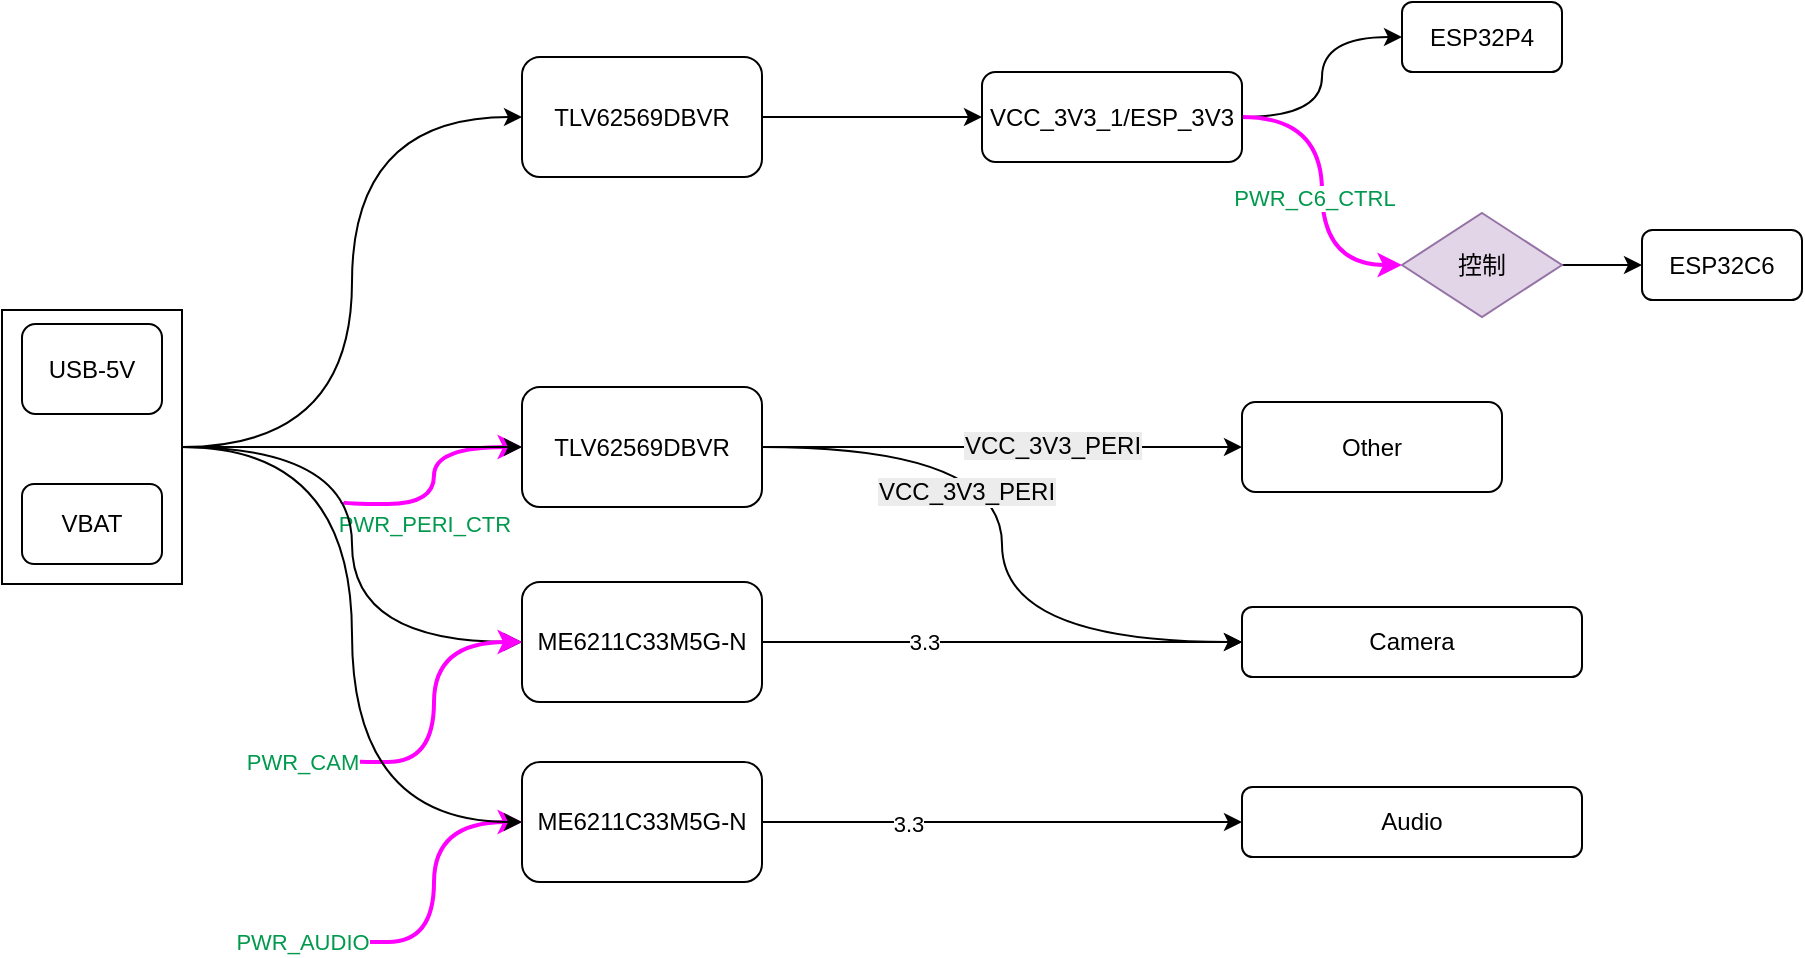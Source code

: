 <mxfile version="28.0.9">
  <diagram name="第 1 页" id="nYBT3L-RAv3rfCjHxJny">
    <mxGraphModel dx="1188" dy="579" grid="1" gridSize="10" guides="1" tooltips="1" connect="1" arrows="1" fold="1" page="1" pageScale="1" pageWidth="827" pageHeight="1169" math="0" shadow="0">
      <root>
        <mxCell id="0" />
        <mxCell id="1" parent="0" />
        <mxCell id="EYiuDghIg9F262BSXGEl-6" style="edgeStyle=orthogonalEdgeStyle;curved=1;rounded=0;orthogonalLoop=1;jettySize=auto;html=1;exitX=1;exitY=0.5;exitDx=0;exitDy=0;" edge="1" parent="1" source="EYiuDghIg9F262BSXGEl-3" target="EYiuDghIg9F262BSXGEl-4">
          <mxGeometry relative="1" as="geometry" />
        </mxCell>
        <mxCell id="EYiuDghIg9F262BSXGEl-3" value="TLV62569DBVR" style="rounded=1;whiteSpace=wrap;html=1;" vertex="1" parent="1">
          <mxGeometry x="280" y="577.5" width="120" height="60" as="geometry" />
        </mxCell>
        <mxCell id="EYiuDghIg9F262BSXGEl-12" style="edgeStyle=orthogonalEdgeStyle;curved=1;rounded=0;orthogonalLoop=1;jettySize=auto;html=1;exitX=1;exitY=0.5;exitDx=0;exitDy=0;entryX=0;entryY=0.5;entryDx=0;entryDy=0;" edge="1" parent="1" source="EYiuDghIg9F262BSXGEl-4" target="EYiuDghIg9F262BSXGEl-10">
          <mxGeometry relative="1" as="geometry" />
        </mxCell>
        <mxCell id="EYiuDghIg9F262BSXGEl-15" style="edgeStyle=orthogonalEdgeStyle;curved=1;rounded=0;orthogonalLoop=1;jettySize=auto;html=1;exitX=1;exitY=0.5;exitDx=0;exitDy=0;entryX=0;entryY=0.5;entryDx=0;entryDy=0;strokeColor=#FF00FF;strokeWidth=2;" edge="1" parent="1" source="EYiuDghIg9F262BSXGEl-4" target="EYiuDghIg9F262BSXGEl-14">
          <mxGeometry relative="1" as="geometry" />
        </mxCell>
        <mxCell id="EYiuDghIg9F262BSXGEl-24" value="PWR_C6_CTRL" style="edgeLabel;html=1;align=center;verticalAlign=middle;resizable=0;points=[];fontColor=#00994D;" vertex="1" connectable="0" parent="EYiuDghIg9F262BSXGEl-15">
          <mxGeometry x="0.044" y="-4" relative="1" as="geometry">
            <mxPoint as="offset" />
          </mxGeometry>
        </mxCell>
        <mxCell id="EYiuDghIg9F262BSXGEl-4" value="VCC_3V3_1/ESP_3V3" style="rounded=1;whiteSpace=wrap;html=1;" vertex="1" parent="1">
          <mxGeometry x="510" y="585" width="130" height="45" as="geometry" />
        </mxCell>
        <mxCell id="EYiuDghIg9F262BSXGEl-8" value="" style="group" vertex="1" connectable="0" parent="1">
          <mxGeometry x="20" y="704" width="90" height="137" as="geometry" />
        </mxCell>
        <mxCell id="EYiuDghIg9F262BSXGEl-7" value="" style="rounded=0;whiteSpace=wrap;html=1;" vertex="1" parent="EYiuDghIg9F262BSXGEl-8">
          <mxGeometry width="90" height="137" as="geometry" />
        </mxCell>
        <mxCell id="EYiuDghIg9F262BSXGEl-1" value="USB-5V" style="rounded=1;whiteSpace=wrap;html=1;" vertex="1" parent="EYiuDghIg9F262BSXGEl-8">
          <mxGeometry x="10" y="7" width="70" height="45" as="geometry" />
        </mxCell>
        <mxCell id="EYiuDghIg9F262BSXGEl-2" value="VBAT" style="rounded=1;whiteSpace=wrap;html=1;" vertex="1" parent="EYiuDghIg9F262BSXGEl-8">
          <mxGeometry x="10" y="87" width="70" height="40" as="geometry" />
        </mxCell>
        <mxCell id="EYiuDghIg9F262BSXGEl-10" value="ESP32P4" style="rounded=1;whiteSpace=wrap;html=1;" vertex="1" parent="1">
          <mxGeometry x="720" y="550" width="80" height="35" as="geometry" />
        </mxCell>
        <mxCell id="EYiuDghIg9F262BSXGEl-17" style="edgeStyle=orthogonalEdgeStyle;curved=1;rounded=0;orthogonalLoop=1;jettySize=auto;html=1;exitX=1;exitY=0.5;exitDx=0;exitDy=0;entryX=0;entryY=0.5;entryDx=0;entryDy=0;" edge="1" parent="1" source="EYiuDghIg9F262BSXGEl-14" target="EYiuDghIg9F262BSXGEl-16">
          <mxGeometry relative="1" as="geometry" />
        </mxCell>
        <mxCell id="EYiuDghIg9F262BSXGEl-14" value="控制" style="rhombus;whiteSpace=wrap;html=1;fillColor=#e1d5e7;strokeColor=#9673a6;" vertex="1" parent="1">
          <mxGeometry x="720" y="655.5" width="80" height="52" as="geometry" />
        </mxCell>
        <mxCell id="EYiuDghIg9F262BSXGEl-16" value="ESP32C6" style="rounded=1;whiteSpace=wrap;html=1;" vertex="1" parent="1">
          <mxGeometry x="840" y="664" width="80" height="35" as="geometry" />
        </mxCell>
        <mxCell id="EYiuDghIg9F262BSXGEl-22" style="edgeStyle=orthogonalEdgeStyle;curved=1;rounded=0;orthogonalLoop=1;jettySize=auto;html=1;exitX=1;exitY=0.5;exitDx=0;exitDy=0;entryX=0;entryY=0.5;entryDx=0;entryDy=0;" edge="1" parent="1" source="EYiuDghIg9F262BSXGEl-19" target="EYiuDghIg9F262BSXGEl-21">
          <mxGeometry relative="1" as="geometry" />
        </mxCell>
        <mxCell id="EYiuDghIg9F262BSXGEl-45" value="&lt;span style=&quot;font-size: 12px; text-wrap: wrap; background-color: rgb(236, 236, 236);&quot;&gt;VCC_3V3_PERI&lt;/span&gt;" style="edgeLabel;html=1;align=center;verticalAlign=middle;resizable=0;points=[];" vertex="1" connectable="0" parent="EYiuDghIg9F262BSXGEl-22">
          <mxGeometry x="0.204" y="1" relative="1" as="geometry">
            <mxPoint as="offset" />
          </mxGeometry>
        </mxCell>
        <mxCell id="EYiuDghIg9F262BSXGEl-23" style="edgeStyle=orthogonalEdgeStyle;curved=1;rounded=0;orthogonalLoop=1;jettySize=auto;html=1;exitX=0;exitY=0.5;exitDx=0;exitDy=0;startArrow=classic;startFill=1;endArrow=none;endFill=0;strokeColor=#FF00FF;strokeWidth=2;" edge="1" parent="1" source="EYiuDghIg9F262BSXGEl-19">
          <mxGeometry relative="1" as="geometry">
            <mxPoint x="190" y="800" as="targetPoint" />
            <Array as="points">
              <mxPoint x="236" y="773" />
              <mxPoint x="236" y="801" />
              <mxPoint x="190" y="801" />
            </Array>
          </mxGeometry>
        </mxCell>
        <mxCell id="EYiuDghIg9F262BSXGEl-25" value="&lt;span style=&quot;color: rgb(0, 153, 77);&quot;&gt;PWR_PERI_CTR&lt;/span&gt;" style="edgeLabel;html=1;align=center;verticalAlign=middle;resizable=0;points=[];" vertex="1" connectable="0" parent="EYiuDghIg9F262BSXGEl-23">
          <mxGeometry x="0.406" y="-2" relative="1" as="geometry">
            <mxPoint x="6" y="12" as="offset" />
          </mxGeometry>
        </mxCell>
        <mxCell id="EYiuDghIg9F262BSXGEl-43" style="edgeStyle=orthogonalEdgeStyle;curved=1;rounded=0;orthogonalLoop=1;jettySize=auto;html=1;exitX=1;exitY=0.5;exitDx=0;exitDy=0;entryX=0;entryY=0.5;entryDx=0;entryDy=0;" edge="1" parent="1" source="EYiuDghIg9F262BSXGEl-19" target="EYiuDghIg9F262BSXGEl-29">
          <mxGeometry relative="1" as="geometry" />
        </mxCell>
        <mxCell id="EYiuDghIg9F262BSXGEl-44" value="&lt;span style=&quot;font-size: 12px; text-wrap: wrap; background-color: rgb(236, 236, 236);&quot;&gt;VCC_3V3_PERI&lt;/span&gt;" style="edgeLabel;html=1;align=center;verticalAlign=middle;resizable=0;points=[];" vertex="1" connectable="0" parent="EYiuDghIg9F262BSXGEl-43">
          <mxGeometry x="-0.16" y="-18" relative="1" as="geometry">
            <mxPoint as="offset" />
          </mxGeometry>
        </mxCell>
        <mxCell id="EYiuDghIg9F262BSXGEl-19" value="TLV62569DBVR" style="rounded=1;whiteSpace=wrap;html=1;" vertex="1" parent="1">
          <mxGeometry x="280" y="742.5" width="120" height="60" as="geometry" />
        </mxCell>
        <mxCell id="EYiuDghIg9F262BSXGEl-20" style="edgeStyle=orthogonalEdgeStyle;curved=1;rounded=0;orthogonalLoop=1;jettySize=auto;html=1;exitX=1;exitY=0.5;exitDx=0;exitDy=0;entryX=0;entryY=0.5;entryDx=0;entryDy=0;" edge="1" parent="1" source="EYiuDghIg9F262BSXGEl-7" target="EYiuDghIg9F262BSXGEl-19">
          <mxGeometry relative="1" as="geometry" />
        </mxCell>
        <mxCell id="EYiuDghIg9F262BSXGEl-21" value="Other" style="rounded=1;whiteSpace=wrap;html=1;" vertex="1" parent="1">
          <mxGeometry x="640" y="750" width="130" height="45" as="geometry" />
        </mxCell>
        <mxCell id="EYiuDghIg9F262BSXGEl-26" style="edgeStyle=orthogonalEdgeStyle;curved=1;rounded=0;orthogonalLoop=1;jettySize=auto;html=1;exitX=1;exitY=0.5;exitDx=0;exitDy=0;entryX=0;entryY=0.5;entryDx=0;entryDy=0;" edge="1" parent="1" source="EYiuDghIg9F262BSXGEl-7" target="EYiuDghIg9F262BSXGEl-3">
          <mxGeometry relative="1" as="geometry" />
        </mxCell>
        <mxCell id="EYiuDghIg9F262BSXGEl-30" style="edgeStyle=orthogonalEdgeStyle;curved=1;rounded=0;orthogonalLoop=1;jettySize=auto;html=1;exitX=1;exitY=0.5;exitDx=0;exitDy=0;entryX=0;entryY=0.5;entryDx=0;entryDy=0;" edge="1" parent="1" source="EYiuDghIg9F262BSXGEl-27" target="EYiuDghIg9F262BSXGEl-29">
          <mxGeometry relative="1" as="geometry" />
        </mxCell>
        <mxCell id="EYiuDghIg9F262BSXGEl-41" value="3.3" style="edgeLabel;html=1;align=center;verticalAlign=middle;resizable=0;points=[];" vertex="1" connectable="0" parent="EYiuDghIg9F262BSXGEl-30">
          <mxGeometry x="-0.325" relative="1" as="geometry">
            <mxPoint as="offset" />
          </mxGeometry>
        </mxCell>
        <mxCell id="EYiuDghIg9F262BSXGEl-27" value="ME6211C33M5G-N" style="rounded=1;whiteSpace=wrap;html=1;" vertex="1" parent="1">
          <mxGeometry x="280" y="840" width="120" height="60" as="geometry" />
        </mxCell>
        <mxCell id="EYiuDghIg9F262BSXGEl-28" style="edgeStyle=orthogonalEdgeStyle;curved=1;rounded=0;orthogonalLoop=1;jettySize=auto;html=1;exitX=1;exitY=0.5;exitDx=0;exitDy=0;entryX=0;entryY=0.5;entryDx=0;entryDy=0;" edge="1" parent="1" source="EYiuDghIg9F262BSXGEl-7" target="EYiuDghIg9F262BSXGEl-27">
          <mxGeometry relative="1" as="geometry" />
        </mxCell>
        <mxCell id="EYiuDghIg9F262BSXGEl-29" value="Camera" style="rounded=1;whiteSpace=wrap;html=1;" vertex="1" parent="1">
          <mxGeometry x="640" y="852.5" width="170" height="35" as="geometry" />
        </mxCell>
        <mxCell id="EYiuDghIg9F262BSXGEl-33" style="edgeStyle=orthogonalEdgeStyle;curved=1;rounded=0;orthogonalLoop=1;jettySize=auto;html=1;exitX=0;exitY=0.5;exitDx=0;exitDy=0;startArrow=classic;startFill=1;endArrow=none;endFill=0;strokeColor=#FF00FF;strokeWidth=2;" edge="1" parent="1" source="EYiuDghIg9F262BSXGEl-27">
          <mxGeometry relative="1" as="geometry">
            <mxPoint x="190" y="929" as="targetPoint" />
            <mxPoint x="280" y="902" as="sourcePoint" />
            <Array as="points">
              <mxPoint x="236" y="870" />
              <mxPoint x="236" y="930" />
              <mxPoint x="190" y="930" />
            </Array>
          </mxGeometry>
        </mxCell>
        <mxCell id="EYiuDghIg9F262BSXGEl-34" value="&lt;span style=&quot;color: rgb(0, 153, 77);&quot;&gt;PWR_CAM&lt;/span&gt;" style="edgeLabel;html=1;align=center;verticalAlign=middle;resizable=0;points=[];" vertex="1" connectable="0" parent="EYiuDghIg9F262BSXGEl-33">
          <mxGeometry x="0.406" y="-2" relative="1" as="geometry">
            <mxPoint x="-64" y="2" as="offset" />
          </mxGeometry>
        </mxCell>
        <mxCell id="EYiuDghIg9F262BSXGEl-37" style="edgeStyle=orthogonalEdgeStyle;curved=1;rounded=0;orthogonalLoop=1;jettySize=auto;html=1;exitX=1;exitY=0.5;exitDx=0;exitDy=0;entryX=0;entryY=0.5;entryDx=0;entryDy=0;" edge="1" parent="1" source="EYiuDghIg9F262BSXGEl-35" target="EYiuDghIg9F262BSXGEl-36">
          <mxGeometry relative="1" as="geometry" />
        </mxCell>
        <mxCell id="EYiuDghIg9F262BSXGEl-42" value="3.3" style="edgeLabel;html=1;align=center;verticalAlign=middle;resizable=0;points=[];" vertex="1" connectable="0" parent="EYiuDghIg9F262BSXGEl-37">
          <mxGeometry x="-0.39" y="-1" relative="1" as="geometry">
            <mxPoint as="offset" />
          </mxGeometry>
        </mxCell>
        <mxCell id="EYiuDghIg9F262BSXGEl-35" value="ME6211C33M5G-N" style="rounded=1;whiteSpace=wrap;html=1;" vertex="1" parent="1">
          <mxGeometry x="280" y="930" width="120" height="60" as="geometry" />
        </mxCell>
        <mxCell id="EYiuDghIg9F262BSXGEl-36" value="Audio" style="rounded=1;whiteSpace=wrap;html=1;" vertex="1" parent="1">
          <mxGeometry x="640" y="942.5" width="170" height="35" as="geometry" />
        </mxCell>
        <mxCell id="EYiuDghIg9F262BSXGEl-38" style="edgeStyle=orthogonalEdgeStyle;curved=1;rounded=0;orthogonalLoop=1;jettySize=auto;html=1;exitX=0;exitY=0.5;exitDx=0;exitDy=0;startArrow=classic;startFill=1;endArrow=none;endFill=0;strokeColor=#FF00FF;strokeWidth=2;" edge="1" parent="1" source="EYiuDghIg9F262BSXGEl-35">
          <mxGeometry relative="1" as="geometry">
            <mxPoint x="190" y="1019" as="targetPoint" />
            <mxPoint x="280" y="992" as="sourcePoint" />
            <Array as="points">
              <mxPoint x="236" y="960" />
              <mxPoint x="236" y="1020" />
              <mxPoint x="190" y="1020" />
            </Array>
          </mxGeometry>
        </mxCell>
        <mxCell id="EYiuDghIg9F262BSXGEl-39" value="&lt;span style=&quot;color: rgb(0, 153, 77);&quot;&gt;PWR_AUDIO&lt;/span&gt;" style="edgeLabel;html=1;align=center;verticalAlign=middle;resizable=0;points=[];" vertex="1" connectable="0" parent="EYiuDghIg9F262BSXGEl-38">
          <mxGeometry x="0.406" y="-2" relative="1" as="geometry">
            <mxPoint x="-64" y="2" as="offset" />
          </mxGeometry>
        </mxCell>
        <mxCell id="EYiuDghIg9F262BSXGEl-40" style="edgeStyle=orthogonalEdgeStyle;curved=1;rounded=0;orthogonalLoop=1;jettySize=auto;html=1;exitX=1;exitY=0.5;exitDx=0;exitDy=0;entryX=0;entryY=0.5;entryDx=0;entryDy=0;" edge="1" parent="1" source="EYiuDghIg9F262BSXGEl-7" target="EYiuDghIg9F262BSXGEl-35">
          <mxGeometry relative="1" as="geometry" />
        </mxCell>
      </root>
    </mxGraphModel>
  </diagram>
</mxfile>
